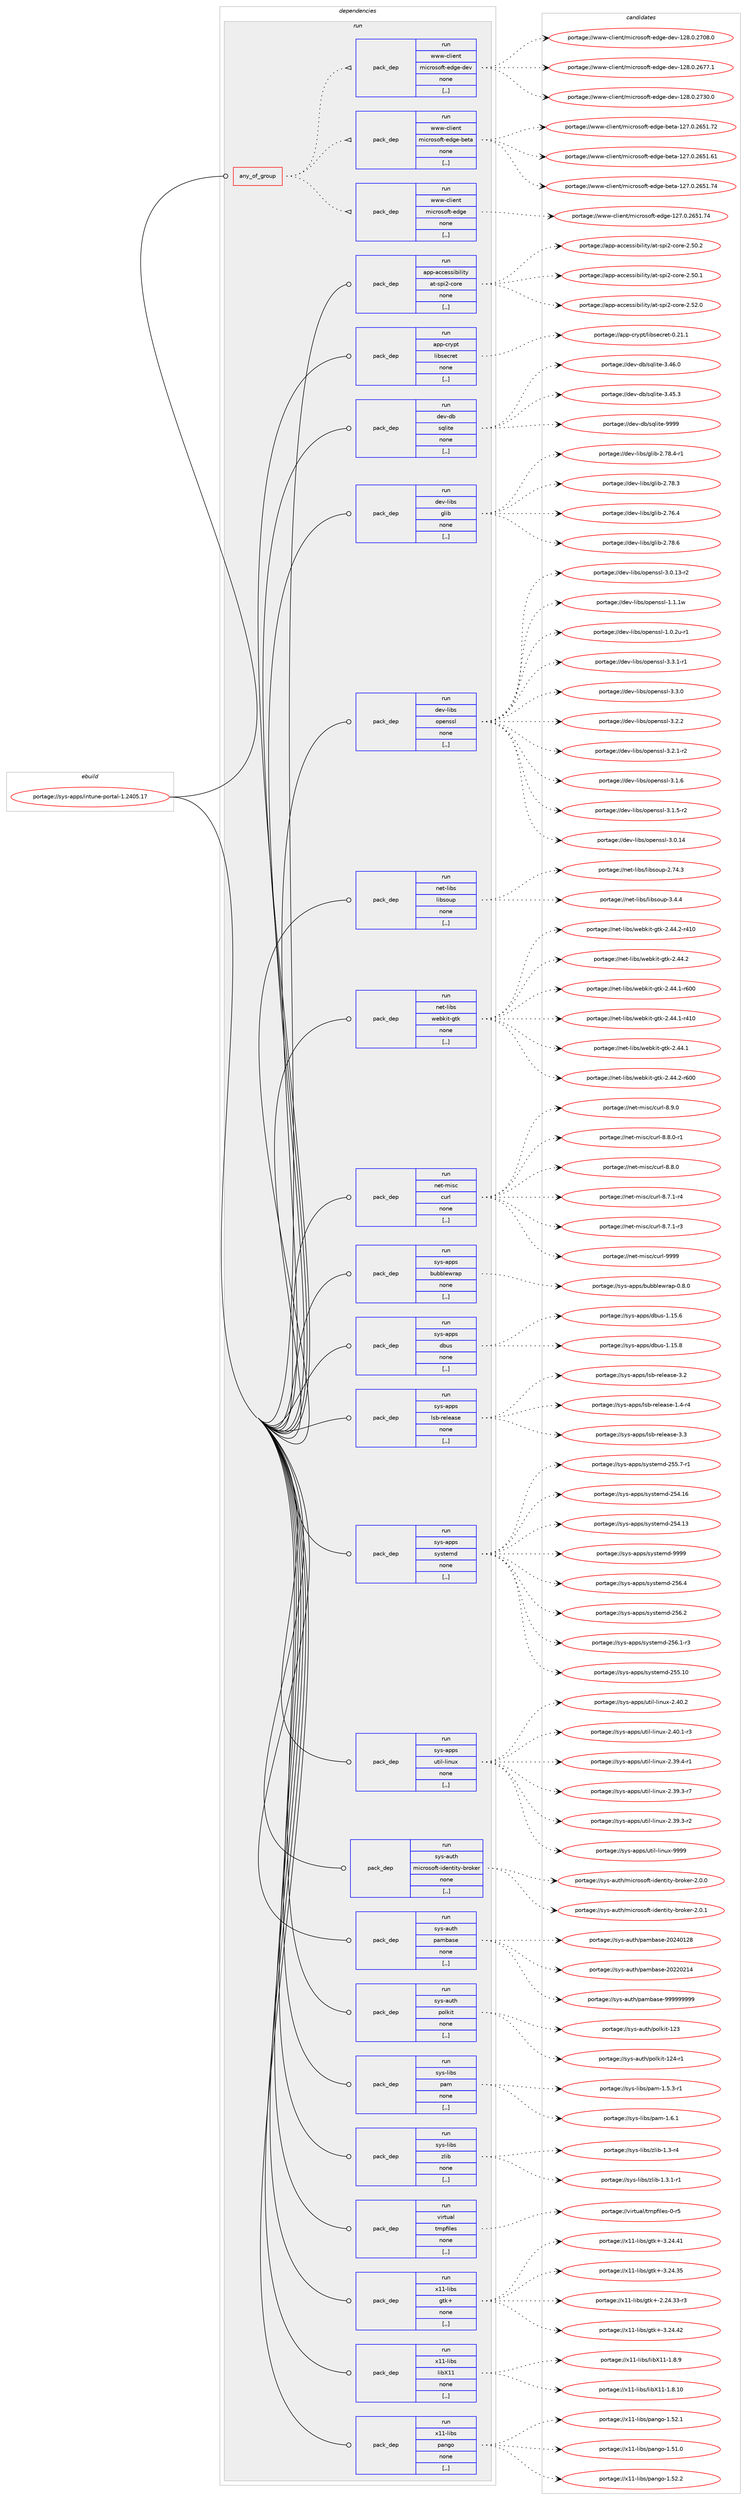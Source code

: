 digraph prolog {

# *************
# Graph options
# *************

newrank=true;
concentrate=true;
compound=true;
graph [rankdir=LR,fontname=Helvetica,fontsize=10,ranksep=1.5];#, ranksep=2.5, nodesep=0.2];
edge  [arrowhead=vee];
node  [fontname=Helvetica,fontsize=10];

# **********
# The ebuild
# **********

subgraph cluster_leftcol {
color=gray;
label=<<i>ebuild</i>>;
id [label="portage://sys-apps/intune-portal-1.2405.17", color=red, width=4, href="../sys-apps/intune-portal-1.2405.17.svg"];
}

# ****************
# The dependencies
# ****************

subgraph cluster_midcol {
color=gray;
label=<<i>dependencies</i>>;
subgraph cluster_compile {
fillcolor="#eeeeee";
style=filled;
label=<<i>compile</i>>;
}
subgraph cluster_compileandrun {
fillcolor="#eeeeee";
style=filled;
label=<<i>compile and run</i>>;
}
subgraph cluster_run {
fillcolor="#eeeeee";
style=filled;
label=<<i>run</i>>;
subgraph any2698 {
dependency420858 [label=<<TABLE BORDER="0" CELLBORDER="1" CELLSPACING="0" CELLPADDING="4"><TR><TD CELLPADDING="10">any_of_group</TD></TR></TABLE>>, shape=none, color=red];subgraph pack306710 {
dependency420859 [label=<<TABLE BORDER="0" CELLBORDER="1" CELLSPACING="0" CELLPADDING="4" WIDTH="220"><TR><TD ROWSPAN="6" CELLPADDING="30">pack_dep</TD></TR><TR><TD WIDTH="110">run</TD></TR><TR><TD>www-client</TD></TR><TR><TD>microsoft-edge</TD></TR><TR><TD>none</TD></TR><TR><TD>[,,]</TD></TR></TABLE>>, shape=none, color=blue];
}
dependency420858:e -> dependency420859:w [weight=20,style="dotted",arrowhead="oinv"];
subgraph pack306711 {
dependency420860 [label=<<TABLE BORDER="0" CELLBORDER="1" CELLSPACING="0" CELLPADDING="4" WIDTH="220"><TR><TD ROWSPAN="6" CELLPADDING="30">pack_dep</TD></TR><TR><TD WIDTH="110">run</TD></TR><TR><TD>www-client</TD></TR><TR><TD>microsoft-edge-beta</TD></TR><TR><TD>none</TD></TR><TR><TD>[,,]</TD></TR></TABLE>>, shape=none, color=blue];
}
dependency420858:e -> dependency420860:w [weight=20,style="dotted",arrowhead="oinv"];
subgraph pack306712 {
dependency420861 [label=<<TABLE BORDER="0" CELLBORDER="1" CELLSPACING="0" CELLPADDING="4" WIDTH="220"><TR><TD ROWSPAN="6" CELLPADDING="30">pack_dep</TD></TR><TR><TD WIDTH="110">run</TD></TR><TR><TD>www-client</TD></TR><TR><TD>microsoft-edge-dev</TD></TR><TR><TD>none</TD></TR><TR><TD>[,,]</TD></TR></TABLE>>, shape=none, color=blue];
}
dependency420858:e -> dependency420861:w [weight=20,style="dotted",arrowhead="oinv"];
}
id:e -> dependency420858:w [weight=20,style="solid",arrowhead="odot"];
subgraph pack306713 {
dependency420862 [label=<<TABLE BORDER="0" CELLBORDER="1" CELLSPACING="0" CELLPADDING="4" WIDTH="220"><TR><TD ROWSPAN="6" CELLPADDING="30">pack_dep</TD></TR><TR><TD WIDTH="110">run</TD></TR><TR><TD>app-accessibility</TD></TR><TR><TD>at-spi2-core</TD></TR><TR><TD>none</TD></TR><TR><TD>[,,]</TD></TR></TABLE>>, shape=none, color=blue];
}
id:e -> dependency420862:w [weight=20,style="solid",arrowhead="odot"];
subgraph pack306714 {
dependency420863 [label=<<TABLE BORDER="0" CELLBORDER="1" CELLSPACING="0" CELLPADDING="4" WIDTH="220"><TR><TD ROWSPAN="6" CELLPADDING="30">pack_dep</TD></TR><TR><TD WIDTH="110">run</TD></TR><TR><TD>app-crypt</TD></TR><TR><TD>libsecret</TD></TR><TR><TD>none</TD></TR><TR><TD>[,,]</TD></TR></TABLE>>, shape=none, color=blue];
}
id:e -> dependency420863:w [weight=20,style="solid",arrowhead="odot"];
subgraph pack306715 {
dependency420864 [label=<<TABLE BORDER="0" CELLBORDER="1" CELLSPACING="0" CELLPADDING="4" WIDTH="220"><TR><TD ROWSPAN="6" CELLPADDING="30">pack_dep</TD></TR><TR><TD WIDTH="110">run</TD></TR><TR><TD>dev-db</TD></TR><TR><TD>sqlite</TD></TR><TR><TD>none</TD></TR><TR><TD>[,,]</TD></TR></TABLE>>, shape=none, color=blue];
}
id:e -> dependency420864:w [weight=20,style="solid",arrowhead="odot"];
subgraph pack306716 {
dependency420865 [label=<<TABLE BORDER="0" CELLBORDER="1" CELLSPACING="0" CELLPADDING="4" WIDTH="220"><TR><TD ROWSPAN="6" CELLPADDING="30">pack_dep</TD></TR><TR><TD WIDTH="110">run</TD></TR><TR><TD>dev-libs</TD></TR><TR><TD>glib</TD></TR><TR><TD>none</TD></TR><TR><TD>[,,]</TD></TR></TABLE>>, shape=none, color=blue];
}
id:e -> dependency420865:w [weight=20,style="solid",arrowhead="odot"];
subgraph pack306717 {
dependency420866 [label=<<TABLE BORDER="0" CELLBORDER="1" CELLSPACING="0" CELLPADDING="4" WIDTH="220"><TR><TD ROWSPAN="6" CELLPADDING="30">pack_dep</TD></TR><TR><TD WIDTH="110">run</TD></TR><TR><TD>dev-libs</TD></TR><TR><TD>openssl</TD></TR><TR><TD>none</TD></TR><TR><TD>[,,]</TD></TR></TABLE>>, shape=none, color=blue];
}
id:e -> dependency420866:w [weight=20,style="solid",arrowhead="odot"];
subgraph pack306718 {
dependency420867 [label=<<TABLE BORDER="0" CELLBORDER="1" CELLSPACING="0" CELLPADDING="4" WIDTH="220"><TR><TD ROWSPAN="6" CELLPADDING="30">pack_dep</TD></TR><TR><TD WIDTH="110">run</TD></TR><TR><TD>net-libs</TD></TR><TR><TD>libsoup</TD></TR><TR><TD>none</TD></TR><TR><TD>[,,]</TD></TR></TABLE>>, shape=none, color=blue];
}
id:e -> dependency420867:w [weight=20,style="solid",arrowhead="odot"];
subgraph pack306719 {
dependency420868 [label=<<TABLE BORDER="0" CELLBORDER="1" CELLSPACING="0" CELLPADDING="4" WIDTH="220"><TR><TD ROWSPAN="6" CELLPADDING="30">pack_dep</TD></TR><TR><TD WIDTH="110">run</TD></TR><TR><TD>net-libs</TD></TR><TR><TD>webkit-gtk</TD></TR><TR><TD>none</TD></TR><TR><TD>[,,]</TD></TR></TABLE>>, shape=none, color=blue];
}
id:e -> dependency420868:w [weight=20,style="solid",arrowhead="odot"];
subgraph pack306720 {
dependency420869 [label=<<TABLE BORDER="0" CELLBORDER="1" CELLSPACING="0" CELLPADDING="4" WIDTH="220"><TR><TD ROWSPAN="6" CELLPADDING="30">pack_dep</TD></TR><TR><TD WIDTH="110">run</TD></TR><TR><TD>net-misc</TD></TR><TR><TD>curl</TD></TR><TR><TD>none</TD></TR><TR><TD>[,,]</TD></TR></TABLE>>, shape=none, color=blue];
}
id:e -> dependency420869:w [weight=20,style="solid",arrowhead="odot"];
subgraph pack306721 {
dependency420870 [label=<<TABLE BORDER="0" CELLBORDER="1" CELLSPACING="0" CELLPADDING="4" WIDTH="220"><TR><TD ROWSPAN="6" CELLPADDING="30">pack_dep</TD></TR><TR><TD WIDTH="110">run</TD></TR><TR><TD>sys-apps</TD></TR><TR><TD>bubblewrap</TD></TR><TR><TD>none</TD></TR><TR><TD>[,,]</TD></TR></TABLE>>, shape=none, color=blue];
}
id:e -> dependency420870:w [weight=20,style="solid",arrowhead="odot"];
subgraph pack306722 {
dependency420871 [label=<<TABLE BORDER="0" CELLBORDER="1" CELLSPACING="0" CELLPADDING="4" WIDTH="220"><TR><TD ROWSPAN="6" CELLPADDING="30">pack_dep</TD></TR><TR><TD WIDTH="110">run</TD></TR><TR><TD>sys-apps</TD></TR><TR><TD>dbus</TD></TR><TR><TD>none</TD></TR><TR><TD>[,,]</TD></TR></TABLE>>, shape=none, color=blue];
}
id:e -> dependency420871:w [weight=20,style="solid",arrowhead="odot"];
subgraph pack306723 {
dependency420872 [label=<<TABLE BORDER="0" CELLBORDER="1" CELLSPACING="0" CELLPADDING="4" WIDTH="220"><TR><TD ROWSPAN="6" CELLPADDING="30">pack_dep</TD></TR><TR><TD WIDTH="110">run</TD></TR><TR><TD>sys-apps</TD></TR><TR><TD>lsb-release</TD></TR><TR><TD>none</TD></TR><TR><TD>[,,]</TD></TR></TABLE>>, shape=none, color=blue];
}
id:e -> dependency420872:w [weight=20,style="solid",arrowhead="odot"];
subgraph pack306724 {
dependency420873 [label=<<TABLE BORDER="0" CELLBORDER="1" CELLSPACING="0" CELLPADDING="4" WIDTH="220"><TR><TD ROWSPAN="6" CELLPADDING="30">pack_dep</TD></TR><TR><TD WIDTH="110">run</TD></TR><TR><TD>sys-apps</TD></TR><TR><TD>systemd</TD></TR><TR><TD>none</TD></TR><TR><TD>[,,]</TD></TR></TABLE>>, shape=none, color=blue];
}
id:e -> dependency420873:w [weight=20,style="solid",arrowhead="odot"];
subgraph pack306725 {
dependency420874 [label=<<TABLE BORDER="0" CELLBORDER="1" CELLSPACING="0" CELLPADDING="4" WIDTH="220"><TR><TD ROWSPAN="6" CELLPADDING="30">pack_dep</TD></TR><TR><TD WIDTH="110">run</TD></TR><TR><TD>sys-apps</TD></TR><TR><TD>util-linux</TD></TR><TR><TD>none</TD></TR><TR><TD>[,,]</TD></TR></TABLE>>, shape=none, color=blue];
}
id:e -> dependency420874:w [weight=20,style="solid",arrowhead="odot"];
subgraph pack306726 {
dependency420875 [label=<<TABLE BORDER="0" CELLBORDER="1" CELLSPACING="0" CELLPADDING="4" WIDTH="220"><TR><TD ROWSPAN="6" CELLPADDING="30">pack_dep</TD></TR><TR><TD WIDTH="110">run</TD></TR><TR><TD>sys-auth</TD></TR><TR><TD>microsoft-identity-broker</TD></TR><TR><TD>none</TD></TR><TR><TD>[,,]</TD></TR></TABLE>>, shape=none, color=blue];
}
id:e -> dependency420875:w [weight=20,style="solid",arrowhead="odot"];
subgraph pack306727 {
dependency420876 [label=<<TABLE BORDER="0" CELLBORDER="1" CELLSPACING="0" CELLPADDING="4" WIDTH="220"><TR><TD ROWSPAN="6" CELLPADDING="30">pack_dep</TD></TR><TR><TD WIDTH="110">run</TD></TR><TR><TD>sys-auth</TD></TR><TR><TD>pambase</TD></TR><TR><TD>none</TD></TR><TR><TD>[,,]</TD></TR></TABLE>>, shape=none, color=blue];
}
id:e -> dependency420876:w [weight=20,style="solid",arrowhead="odot"];
subgraph pack306728 {
dependency420877 [label=<<TABLE BORDER="0" CELLBORDER="1" CELLSPACING="0" CELLPADDING="4" WIDTH="220"><TR><TD ROWSPAN="6" CELLPADDING="30">pack_dep</TD></TR><TR><TD WIDTH="110">run</TD></TR><TR><TD>sys-auth</TD></TR><TR><TD>polkit</TD></TR><TR><TD>none</TD></TR><TR><TD>[,,]</TD></TR></TABLE>>, shape=none, color=blue];
}
id:e -> dependency420877:w [weight=20,style="solid",arrowhead="odot"];
subgraph pack306729 {
dependency420878 [label=<<TABLE BORDER="0" CELLBORDER="1" CELLSPACING="0" CELLPADDING="4" WIDTH="220"><TR><TD ROWSPAN="6" CELLPADDING="30">pack_dep</TD></TR><TR><TD WIDTH="110">run</TD></TR><TR><TD>sys-libs</TD></TR><TR><TD>pam</TD></TR><TR><TD>none</TD></TR><TR><TD>[,,]</TD></TR></TABLE>>, shape=none, color=blue];
}
id:e -> dependency420878:w [weight=20,style="solid",arrowhead="odot"];
subgraph pack306730 {
dependency420879 [label=<<TABLE BORDER="0" CELLBORDER="1" CELLSPACING="0" CELLPADDING="4" WIDTH="220"><TR><TD ROWSPAN="6" CELLPADDING="30">pack_dep</TD></TR><TR><TD WIDTH="110">run</TD></TR><TR><TD>sys-libs</TD></TR><TR><TD>zlib</TD></TR><TR><TD>none</TD></TR><TR><TD>[,,]</TD></TR></TABLE>>, shape=none, color=blue];
}
id:e -> dependency420879:w [weight=20,style="solid",arrowhead="odot"];
subgraph pack306731 {
dependency420880 [label=<<TABLE BORDER="0" CELLBORDER="1" CELLSPACING="0" CELLPADDING="4" WIDTH="220"><TR><TD ROWSPAN="6" CELLPADDING="30">pack_dep</TD></TR><TR><TD WIDTH="110">run</TD></TR><TR><TD>virtual</TD></TR><TR><TD>tmpfiles</TD></TR><TR><TD>none</TD></TR><TR><TD>[,,]</TD></TR></TABLE>>, shape=none, color=blue];
}
id:e -> dependency420880:w [weight=20,style="solid",arrowhead="odot"];
subgraph pack306732 {
dependency420881 [label=<<TABLE BORDER="0" CELLBORDER="1" CELLSPACING="0" CELLPADDING="4" WIDTH="220"><TR><TD ROWSPAN="6" CELLPADDING="30">pack_dep</TD></TR><TR><TD WIDTH="110">run</TD></TR><TR><TD>x11-libs</TD></TR><TR><TD>gtk+</TD></TR><TR><TD>none</TD></TR><TR><TD>[,,]</TD></TR></TABLE>>, shape=none, color=blue];
}
id:e -> dependency420881:w [weight=20,style="solid",arrowhead="odot"];
subgraph pack306733 {
dependency420882 [label=<<TABLE BORDER="0" CELLBORDER="1" CELLSPACING="0" CELLPADDING="4" WIDTH="220"><TR><TD ROWSPAN="6" CELLPADDING="30">pack_dep</TD></TR><TR><TD WIDTH="110">run</TD></TR><TR><TD>x11-libs</TD></TR><TR><TD>libX11</TD></TR><TR><TD>none</TD></TR><TR><TD>[,,]</TD></TR></TABLE>>, shape=none, color=blue];
}
id:e -> dependency420882:w [weight=20,style="solid",arrowhead="odot"];
subgraph pack306734 {
dependency420883 [label=<<TABLE BORDER="0" CELLBORDER="1" CELLSPACING="0" CELLPADDING="4" WIDTH="220"><TR><TD ROWSPAN="6" CELLPADDING="30">pack_dep</TD></TR><TR><TD WIDTH="110">run</TD></TR><TR><TD>x11-libs</TD></TR><TR><TD>pango</TD></TR><TR><TD>none</TD></TR><TR><TD>[,,]</TD></TR></TABLE>>, shape=none, color=blue];
}
id:e -> dependency420883:w [weight=20,style="solid",arrowhead="odot"];
}
}

# **************
# The candidates
# **************

subgraph cluster_choices {
rank=same;
color=gray;
label=<<i>candidates</i>>;

subgraph choice306710 {
color=black;
nodesep=1;
choice11911911945991081051011101164710910599114111115111102116451011001031014549505546484650545349465552 [label="portage://www-client/microsoft-edge-127.0.2651.74", color=red, width=4,href="../www-client/microsoft-edge-127.0.2651.74.svg"];
dependency420859:e -> choice11911911945991081051011101164710910599114111115111102116451011001031014549505546484650545349465552:w [style=dotted,weight="100"];
}
subgraph choice306711 {
color=black;
nodesep=1;
choice11911911945991081051011101164710910599114111115111102116451011001031014598101116974549505546484650545349465552 [label="portage://www-client/microsoft-edge-beta-127.0.2651.74", color=red, width=4,href="../www-client/microsoft-edge-beta-127.0.2651.74.svg"];
choice11911911945991081051011101164710910599114111115111102116451011001031014598101116974549505546484650545349465550 [label="portage://www-client/microsoft-edge-beta-127.0.2651.72", color=red, width=4,href="../www-client/microsoft-edge-beta-127.0.2651.72.svg"];
choice11911911945991081051011101164710910599114111115111102116451011001031014598101116974549505546484650545349465449 [label="portage://www-client/microsoft-edge-beta-127.0.2651.61", color=red, width=4,href="../www-client/microsoft-edge-beta-127.0.2651.61.svg"];
dependency420860:e -> choice11911911945991081051011101164710910599114111115111102116451011001031014598101116974549505546484650545349465552:w [style=dotted,weight="100"];
dependency420860:e -> choice11911911945991081051011101164710910599114111115111102116451011001031014598101116974549505546484650545349465550:w [style=dotted,weight="100"];
dependency420860:e -> choice11911911945991081051011101164710910599114111115111102116451011001031014598101116974549505546484650545349465449:w [style=dotted,weight="100"];
}
subgraph choice306712 {
color=black;
nodesep=1;
choice11911911945991081051011101164710910599114111115111102116451011001031014510010111845495056464846505551484648 [label="portage://www-client/microsoft-edge-dev-128.0.2730.0", color=red, width=4,href="../www-client/microsoft-edge-dev-128.0.2730.0.svg"];
choice11911911945991081051011101164710910599114111115111102116451011001031014510010111845495056464846505548564648 [label="portage://www-client/microsoft-edge-dev-128.0.2708.0", color=red, width=4,href="../www-client/microsoft-edge-dev-128.0.2708.0.svg"];
choice11911911945991081051011101164710910599114111115111102116451011001031014510010111845495056464846505455554649 [label="portage://www-client/microsoft-edge-dev-128.0.2677.1", color=red, width=4,href="../www-client/microsoft-edge-dev-128.0.2677.1.svg"];
dependency420861:e -> choice11911911945991081051011101164710910599114111115111102116451011001031014510010111845495056464846505551484648:w [style=dotted,weight="100"];
dependency420861:e -> choice11911911945991081051011101164710910599114111115111102116451011001031014510010111845495056464846505548564648:w [style=dotted,weight="100"];
dependency420861:e -> choice11911911945991081051011101164710910599114111115111102116451011001031014510010111845495056464846505455554649:w [style=dotted,weight="100"];
}
subgraph choice306713 {
color=black;
nodesep=1;
choice97112112459799991011151151059810510810511612147971164511511210550459911111410145504653504648 [label="portage://app-accessibility/at-spi2-core-2.52.0", color=red, width=4,href="../app-accessibility/at-spi2-core-2.52.0.svg"];
choice97112112459799991011151151059810510810511612147971164511511210550459911111410145504653484650 [label="portage://app-accessibility/at-spi2-core-2.50.2", color=red, width=4,href="../app-accessibility/at-spi2-core-2.50.2.svg"];
choice97112112459799991011151151059810510810511612147971164511511210550459911111410145504653484649 [label="portage://app-accessibility/at-spi2-core-2.50.1", color=red, width=4,href="../app-accessibility/at-spi2-core-2.50.1.svg"];
dependency420862:e -> choice97112112459799991011151151059810510810511612147971164511511210550459911111410145504653504648:w [style=dotted,weight="100"];
dependency420862:e -> choice97112112459799991011151151059810510810511612147971164511511210550459911111410145504653484650:w [style=dotted,weight="100"];
dependency420862:e -> choice97112112459799991011151151059810510810511612147971164511511210550459911111410145504653484649:w [style=dotted,weight="100"];
}
subgraph choice306714 {
color=black;
nodesep=1;
choice97112112459911412111211647108105981151019911410111645484650494649 [label="portage://app-crypt/libsecret-0.21.1", color=red, width=4,href="../app-crypt/libsecret-0.21.1.svg"];
dependency420863:e -> choice97112112459911412111211647108105981151019911410111645484650494649:w [style=dotted,weight="100"];
}
subgraph choice306715 {
color=black;
nodesep=1;
choice1001011184510098471151131081051161014557575757 [label="portage://dev-db/sqlite-9999", color=red, width=4,href="../dev-db/sqlite-9999.svg"];
choice10010111845100984711511310810511610145514652544648 [label="portage://dev-db/sqlite-3.46.0", color=red, width=4,href="../dev-db/sqlite-3.46.0.svg"];
choice10010111845100984711511310810511610145514652534651 [label="portage://dev-db/sqlite-3.45.3", color=red, width=4,href="../dev-db/sqlite-3.45.3.svg"];
dependency420864:e -> choice1001011184510098471151131081051161014557575757:w [style=dotted,weight="100"];
dependency420864:e -> choice10010111845100984711511310810511610145514652544648:w [style=dotted,weight="100"];
dependency420864:e -> choice10010111845100984711511310810511610145514652534651:w [style=dotted,weight="100"];
}
subgraph choice306716 {
color=black;
nodesep=1;
choice1001011184510810598115471031081059845504655564654 [label="portage://dev-libs/glib-2.78.6", color=red, width=4,href="../dev-libs/glib-2.78.6.svg"];
choice10010111845108105981154710310810598455046555646524511449 [label="portage://dev-libs/glib-2.78.4-r1", color=red, width=4,href="../dev-libs/glib-2.78.4-r1.svg"];
choice1001011184510810598115471031081059845504655564651 [label="portage://dev-libs/glib-2.78.3", color=red, width=4,href="../dev-libs/glib-2.78.3.svg"];
choice1001011184510810598115471031081059845504655544652 [label="portage://dev-libs/glib-2.76.4", color=red, width=4,href="../dev-libs/glib-2.76.4.svg"];
dependency420865:e -> choice1001011184510810598115471031081059845504655564654:w [style=dotted,weight="100"];
dependency420865:e -> choice10010111845108105981154710310810598455046555646524511449:w [style=dotted,weight="100"];
dependency420865:e -> choice1001011184510810598115471031081059845504655564651:w [style=dotted,weight="100"];
dependency420865:e -> choice1001011184510810598115471031081059845504655544652:w [style=dotted,weight="100"];
}
subgraph choice306717 {
color=black;
nodesep=1;
choice1001011184510810598115471111121011101151151084551465146494511449 [label="portage://dev-libs/openssl-3.3.1-r1", color=red, width=4,href="../dev-libs/openssl-3.3.1-r1.svg"];
choice100101118451081059811547111112101110115115108455146514648 [label="portage://dev-libs/openssl-3.3.0", color=red, width=4,href="../dev-libs/openssl-3.3.0.svg"];
choice100101118451081059811547111112101110115115108455146504650 [label="portage://dev-libs/openssl-3.2.2", color=red, width=4,href="../dev-libs/openssl-3.2.2.svg"];
choice1001011184510810598115471111121011101151151084551465046494511450 [label="portage://dev-libs/openssl-3.2.1-r2", color=red, width=4,href="../dev-libs/openssl-3.2.1-r2.svg"];
choice100101118451081059811547111112101110115115108455146494654 [label="portage://dev-libs/openssl-3.1.6", color=red, width=4,href="../dev-libs/openssl-3.1.6.svg"];
choice1001011184510810598115471111121011101151151084551464946534511450 [label="portage://dev-libs/openssl-3.1.5-r2", color=red, width=4,href="../dev-libs/openssl-3.1.5-r2.svg"];
choice10010111845108105981154711111210111011511510845514648464952 [label="portage://dev-libs/openssl-3.0.14", color=red, width=4,href="../dev-libs/openssl-3.0.14.svg"];
choice100101118451081059811547111112101110115115108455146484649514511450 [label="portage://dev-libs/openssl-3.0.13-r2", color=red, width=4,href="../dev-libs/openssl-3.0.13-r2.svg"];
choice100101118451081059811547111112101110115115108454946494649119 [label="portage://dev-libs/openssl-1.1.1w", color=red, width=4,href="../dev-libs/openssl-1.1.1w.svg"];
choice1001011184510810598115471111121011101151151084549464846501174511449 [label="portage://dev-libs/openssl-1.0.2u-r1", color=red, width=4,href="../dev-libs/openssl-1.0.2u-r1.svg"];
dependency420866:e -> choice1001011184510810598115471111121011101151151084551465146494511449:w [style=dotted,weight="100"];
dependency420866:e -> choice100101118451081059811547111112101110115115108455146514648:w [style=dotted,weight="100"];
dependency420866:e -> choice100101118451081059811547111112101110115115108455146504650:w [style=dotted,weight="100"];
dependency420866:e -> choice1001011184510810598115471111121011101151151084551465046494511450:w [style=dotted,weight="100"];
dependency420866:e -> choice100101118451081059811547111112101110115115108455146494654:w [style=dotted,weight="100"];
dependency420866:e -> choice1001011184510810598115471111121011101151151084551464946534511450:w [style=dotted,weight="100"];
dependency420866:e -> choice10010111845108105981154711111210111011511510845514648464952:w [style=dotted,weight="100"];
dependency420866:e -> choice100101118451081059811547111112101110115115108455146484649514511450:w [style=dotted,weight="100"];
dependency420866:e -> choice100101118451081059811547111112101110115115108454946494649119:w [style=dotted,weight="100"];
dependency420866:e -> choice1001011184510810598115471111121011101151151084549464846501174511449:w [style=dotted,weight="100"];
}
subgraph choice306718 {
color=black;
nodesep=1;
choice11010111645108105981154710810598115111117112455146524652 [label="portage://net-libs/libsoup-3.4.4", color=red, width=4,href="../net-libs/libsoup-3.4.4.svg"];
choice1101011164510810598115471081059811511111711245504655524651 [label="portage://net-libs/libsoup-2.74.3", color=red, width=4,href="../net-libs/libsoup-2.74.3.svg"];
dependency420867:e -> choice11010111645108105981154710810598115111117112455146524652:w [style=dotted,weight="100"];
dependency420867:e -> choice1101011164510810598115471081059811511111711245504655524651:w [style=dotted,weight="100"];
}
subgraph choice306719 {
color=black;
nodesep=1;
choice11010111645108105981154711910198107105116451031161074550465252465045114544848 [label="portage://net-libs/webkit-gtk-2.44.2-r600", color=red, width=4,href="../net-libs/webkit-gtk-2.44.2-r600.svg"];
choice11010111645108105981154711910198107105116451031161074550465252465045114524948 [label="portage://net-libs/webkit-gtk-2.44.2-r410", color=red, width=4,href="../net-libs/webkit-gtk-2.44.2-r410.svg"];
choice110101116451081059811547119101981071051164510311610745504652524650 [label="portage://net-libs/webkit-gtk-2.44.2", color=red, width=4,href="../net-libs/webkit-gtk-2.44.2.svg"];
choice11010111645108105981154711910198107105116451031161074550465252464945114544848 [label="portage://net-libs/webkit-gtk-2.44.1-r600", color=red, width=4,href="../net-libs/webkit-gtk-2.44.1-r600.svg"];
choice11010111645108105981154711910198107105116451031161074550465252464945114524948 [label="portage://net-libs/webkit-gtk-2.44.1-r410", color=red, width=4,href="../net-libs/webkit-gtk-2.44.1-r410.svg"];
choice110101116451081059811547119101981071051164510311610745504652524649 [label="portage://net-libs/webkit-gtk-2.44.1", color=red, width=4,href="../net-libs/webkit-gtk-2.44.1.svg"];
dependency420868:e -> choice11010111645108105981154711910198107105116451031161074550465252465045114544848:w [style=dotted,weight="100"];
dependency420868:e -> choice11010111645108105981154711910198107105116451031161074550465252465045114524948:w [style=dotted,weight="100"];
dependency420868:e -> choice110101116451081059811547119101981071051164510311610745504652524650:w [style=dotted,weight="100"];
dependency420868:e -> choice11010111645108105981154711910198107105116451031161074550465252464945114544848:w [style=dotted,weight="100"];
dependency420868:e -> choice11010111645108105981154711910198107105116451031161074550465252464945114524948:w [style=dotted,weight="100"];
dependency420868:e -> choice110101116451081059811547119101981071051164510311610745504652524649:w [style=dotted,weight="100"];
}
subgraph choice306720 {
color=black;
nodesep=1;
choice110101116451091051159947991171141084557575757 [label="portage://net-misc/curl-9999", color=red, width=4,href="../net-misc/curl-9999.svg"];
choice11010111645109105115994799117114108455646574648 [label="portage://net-misc/curl-8.9.0", color=red, width=4,href="../net-misc/curl-8.9.0.svg"];
choice110101116451091051159947991171141084556465646484511449 [label="portage://net-misc/curl-8.8.0-r1", color=red, width=4,href="../net-misc/curl-8.8.0-r1.svg"];
choice11010111645109105115994799117114108455646564648 [label="portage://net-misc/curl-8.8.0", color=red, width=4,href="../net-misc/curl-8.8.0.svg"];
choice110101116451091051159947991171141084556465546494511452 [label="portage://net-misc/curl-8.7.1-r4", color=red, width=4,href="../net-misc/curl-8.7.1-r4.svg"];
choice110101116451091051159947991171141084556465546494511451 [label="portage://net-misc/curl-8.7.1-r3", color=red, width=4,href="../net-misc/curl-8.7.1-r3.svg"];
dependency420869:e -> choice110101116451091051159947991171141084557575757:w [style=dotted,weight="100"];
dependency420869:e -> choice11010111645109105115994799117114108455646574648:w [style=dotted,weight="100"];
dependency420869:e -> choice110101116451091051159947991171141084556465646484511449:w [style=dotted,weight="100"];
dependency420869:e -> choice11010111645109105115994799117114108455646564648:w [style=dotted,weight="100"];
dependency420869:e -> choice110101116451091051159947991171141084556465546494511452:w [style=dotted,weight="100"];
dependency420869:e -> choice110101116451091051159947991171141084556465546494511451:w [style=dotted,weight="100"];
}
subgraph choice306721 {
color=black;
nodesep=1;
choice11512111545971121121154798117989810810111911497112454846564648 [label="portage://sys-apps/bubblewrap-0.8.0", color=red, width=4,href="../sys-apps/bubblewrap-0.8.0.svg"];
dependency420870:e -> choice11512111545971121121154798117989810810111911497112454846564648:w [style=dotted,weight="100"];
}
subgraph choice306722 {
color=black;
nodesep=1;
choice1151211154597112112115471009811711545494649534656 [label="portage://sys-apps/dbus-1.15.8", color=red, width=4,href="../sys-apps/dbus-1.15.8.svg"];
choice1151211154597112112115471009811711545494649534654 [label="portage://sys-apps/dbus-1.15.6", color=red, width=4,href="../sys-apps/dbus-1.15.6.svg"];
dependency420871:e -> choice1151211154597112112115471009811711545494649534656:w [style=dotted,weight="100"];
dependency420871:e -> choice1151211154597112112115471009811711545494649534654:w [style=dotted,weight="100"];
}
subgraph choice306723 {
color=black;
nodesep=1;
choice11512111545971121121154710811598451141011081019711510145514651 [label="portage://sys-apps/lsb-release-3.3", color=red, width=4,href="../sys-apps/lsb-release-3.3.svg"];
choice11512111545971121121154710811598451141011081019711510145514650 [label="portage://sys-apps/lsb-release-3.2", color=red, width=4,href="../sys-apps/lsb-release-3.2.svg"];
choice115121115459711211211547108115984511410110810197115101454946524511452 [label="portage://sys-apps/lsb-release-1.4-r4", color=red, width=4,href="../sys-apps/lsb-release-1.4-r4.svg"];
dependency420872:e -> choice11512111545971121121154710811598451141011081019711510145514651:w [style=dotted,weight="100"];
dependency420872:e -> choice11512111545971121121154710811598451141011081019711510145514650:w [style=dotted,weight="100"];
dependency420872:e -> choice115121115459711211211547108115984511410110810197115101454946524511452:w [style=dotted,weight="100"];
}
subgraph choice306724 {
color=black;
nodesep=1;
choice1151211154597112112115471151211151161011091004557575757 [label="portage://sys-apps/systemd-9999", color=red, width=4,href="../sys-apps/systemd-9999.svg"];
choice115121115459711211211547115121115116101109100455053544652 [label="portage://sys-apps/systemd-256.4", color=red, width=4,href="../sys-apps/systemd-256.4.svg"];
choice115121115459711211211547115121115116101109100455053544650 [label="portage://sys-apps/systemd-256.2", color=red, width=4,href="../sys-apps/systemd-256.2.svg"];
choice1151211154597112112115471151211151161011091004550535446494511451 [label="portage://sys-apps/systemd-256.1-r3", color=red, width=4,href="../sys-apps/systemd-256.1-r3.svg"];
choice11512111545971121121154711512111511610110910045505353464948 [label="portage://sys-apps/systemd-255.10", color=red, width=4,href="../sys-apps/systemd-255.10.svg"];
choice1151211154597112112115471151211151161011091004550535346554511449 [label="portage://sys-apps/systemd-255.7-r1", color=red, width=4,href="../sys-apps/systemd-255.7-r1.svg"];
choice11512111545971121121154711512111511610110910045505352464954 [label="portage://sys-apps/systemd-254.16", color=red, width=4,href="../sys-apps/systemd-254.16.svg"];
choice11512111545971121121154711512111511610110910045505352464951 [label="portage://sys-apps/systemd-254.13", color=red, width=4,href="../sys-apps/systemd-254.13.svg"];
dependency420873:e -> choice1151211154597112112115471151211151161011091004557575757:w [style=dotted,weight="100"];
dependency420873:e -> choice115121115459711211211547115121115116101109100455053544652:w [style=dotted,weight="100"];
dependency420873:e -> choice115121115459711211211547115121115116101109100455053544650:w [style=dotted,weight="100"];
dependency420873:e -> choice1151211154597112112115471151211151161011091004550535446494511451:w [style=dotted,weight="100"];
dependency420873:e -> choice11512111545971121121154711512111511610110910045505353464948:w [style=dotted,weight="100"];
dependency420873:e -> choice1151211154597112112115471151211151161011091004550535346554511449:w [style=dotted,weight="100"];
dependency420873:e -> choice11512111545971121121154711512111511610110910045505352464954:w [style=dotted,weight="100"];
dependency420873:e -> choice11512111545971121121154711512111511610110910045505352464951:w [style=dotted,weight="100"];
}
subgraph choice306725 {
color=black;
nodesep=1;
choice115121115459711211211547117116105108451081051101171204557575757 [label="portage://sys-apps/util-linux-9999", color=red, width=4,href="../sys-apps/util-linux-9999.svg"];
choice1151211154597112112115471171161051084510810511011712045504652484650 [label="portage://sys-apps/util-linux-2.40.2", color=red, width=4,href="../sys-apps/util-linux-2.40.2.svg"];
choice11512111545971121121154711711610510845108105110117120455046524846494511451 [label="portage://sys-apps/util-linux-2.40.1-r3", color=red, width=4,href="../sys-apps/util-linux-2.40.1-r3.svg"];
choice11512111545971121121154711711610510845108105110117120455046515746524511449 [label="portage://sys-apps/util-linux-2.39.4-r1", color=red, width=4,href="../sys-apps/util-linux-2.39.4-r1.svg"];
choice11512111545971121121154711711610510845108105110117120455046515746514511455 [label="portage://sys-apps/util-linux-2.39.3-r7", color=red, width=4,href="../sys-apps/util-linux-2.39.3-r7.svg"];
choice11512111545971121121154711711610510845108105110117120455046515746514511450 [label="portage://sys-apps/util-linux-2.39.3-r2", color=red, width=4,href="../sys-apps/util-linux-2.39.3-r2.svg"];
dependency420874:e -> choice115121115459711211211547117116105108451081051101171204557575757:w [style=dotted,weight="100"];
dependency420874:e -> choice1151211154597112112115471171161051084510810511011712045504652484650:w [style=dotted,weight="100"];
dependency420874:e -> choice11512111545971121121154711711610510845108105110117120455046524846494511451:w [style=dotted,weight="100"];
dependency420874:e -> choice11512111545971121121154711711610510845108105110117120455046515746524511449:w [style=dotted,weight="100"];
dependency420874:e -> choice11512111545971121121154711711610510845108105110117120455046515746514511455:w [style=dotted,weight="100"];
dependency420874:e -> choice11512111545971121121154711711610510845108105110117120455046515746514511450:w [style=dotted,weight="100"];
}
subgraph choice306726 {
color=black;
nodesep=1;
choice11512111545971171161044710910599114111115111102116451051001011101161051161214598114111107101114455046484649 [label="portage://sys-auth/microsoft-identity-broker-2.0.1", color=red, width=4,href="../sys-auth/microsoft-identity-broker-2.0.1.svg"];
choice11512111545971171161044710910599114111115111102116451051001011101161051161214598114111107101114455046484648 [label="portage://sys-auth/microsoft-identity-broker-2.0.0", color=red, width=4,href="../sys-auth/microsoft-identity-broker-2.0.0.svg"];
dependency420875:e -> choice11512111545971171161044710910599114111115111102116451051001011101161051161214598114111107101114455046484649:w [style=dotted,weight="100"];
dependency420875:e -> choice11512111545971171161044710910599114111115111102116451051001011101161051161214598114111107101114455046484648:w [style=dotted,weight="100"];
}
subgraph choice306727 {
color=black;
nodesep=1;
choice11512111545971171161044711297109989711510145575757575757575757 [label="portage://sys-auth/pambase-999999999", color=red, width=4,href="../sys-auth/pambase-999999999.svg"];
choice115121115459711711610447112971099897115101455048505248495056 [label="portage://sys-auth/pambase-20240128", color=red, width=4,href="../sys-auth/pambase-20240128.svg"];
choice115121115459711711610447112971099897115101455048505048504952 [label="portage://sys-auth/pambase-20220214", color=red, width=4,href="../sys-auth/pambase-20220214.svg"];
dependency420876:e -> choice11512111545971171161044711297109989711510145575757575757575757:w [style=dotted,weight="100"];
dependency420876:e -> choice115121115459711711610447112971099897115101455048505248495056:w [style=dotted,weight="100"];
dependency420876:e -> choice115121115459711711610447112971099897115101455048505048504952:w [style=dotted,weight="100"];
}
subgraph choice306728 {
color=black;
nodesep=1;
choice115121115459711711610447112111108107105116454950524511449 [label="portage://sys-auth/polkit-124-r1", color=red, width=4,href="../sys-auth/polkit-124-r1.svg"];
choice11512111545971171161044711211110810710511645495051 [label="portage://sys-auth/polkit-123", color=red, width=4,href="../sys-auth/polkit-123.svg"];
dependency420877:e -> choice115121115459711711610447112111108107105116454950524511449:w [style=dotted,weight="100"];
dependency420877:e -> choice11512111545971171161044711211110810710511645495051:w [style=dotted,weight="100"];
}
subgraph choice306729 {
color=black;
nodesep=1;
choice11512111545108105981154711297109454946544649 [label="portage://sys-libs/pam-1.6.1", color=red, width=4,href="../sys-libs/pam-1.6.1.svg"];
choice115121115451081059811547112971094549465346514511449 [label="portage://sys-libs/pam-1.5.3-r1", color=red, width=4,href="../sys-libs/pam-1.5.3-r1.svg"];
dependency420878:e -> choice11512111545108105981154711297109454946544649:w [style=dotted,weight="100"];
dependency420878:e -> choice115121115451081059811547112971094549465346514511449:w [style=dotted,weight="100"];
}
subgraph choice306730 {
color=black;
nodesep=1;
choice115121115451081059811547122108105984549465146494511449 [label="portage://sys-libs/zlib-1.3.1-r1", color=red, width=4,href="../sys-libs/zlib-1.3.1-r1.svg"];
choice11512111545108105981154712210810598454946514511452 [label="portage://sys-libs/zlib-1.3-r4", color=red, width=4,href="../sys-libs/zlib-1.3-r4.svg"];
dependency420879:e -> choice115121115451081059811547122108105984549465146494511449:w [style=dotted,weight="100"];
dependency420879:e -> choice11512111545108105981154712210810598454946514511452:w [style=dotted,weight="100"];
}
subgraph choice306731 {
color=black;
nodesep=1;
choice118105114116117971084711610911210210510810111545484511453 [label="portage://virtual/tmpfiles-0-r5", color=red, width=4,href="../virtual/tmpfiles-0-r5.svg"];
dependency420880:e -> choice118105114116117971084711610911210210510810111545484511453:w [style=dotted,weight="100"];
}
subgraph choice306732 {
color=black;
nodesep=1;
choice1204949451081059811547103116107434551465052465250 [label="portage://x11-libs/gtk+-3.24.42", color=red, width=4,href="../x11-libs/gtk+-3.24.42.svg"];
choice1204949451081059811547103116107434551465052465249 [label="portage://x11-libs/gtk+-3.24.41", color=red, width=4,href="../x11-libs/gtk+-3.24.41.svg"];
choice1204949451081059811547103116107434551465052465153 [label="portage://x11-libs/gtk+-3.24.35", color=red, width=4,href="../x11-libs/gtk+-3.24.35.svg"];
choice12049494510810598115471031161074345504650524651514511451 [label="portage://x11-libs/gtk+-2.24.33-r3", color=red, width=4,href="../x11-libs/gtk+-2.24.33-r3.svg"];
dependency420881:e -> choice1204949451081059811547103116107434551465052465250:w [style=dotted,weight="100"];
dependency420881:e -> choice1204949451081059811547103116107434551465052465249:w [style=dotted,weight="100"];
dependency420881:e -> choice1204949451081059811547103116107434551465052465153:w [style=dotted,weight="100"];
dependency420881:e -> choice12049494510810598115471031161074345504650524651514511451:w [style=dotted,weight="100"];
}
subgraph choice306733 {
color=black;
nodesep=1;
choice12049494510810598115471081059888494945494656464948 [label="portage://x11-libs/libX11-1.8.10", color=red, width=4,href="../x11-libs/libX11-1.8.10.svg"];
choice120494945108105981154710810598884949454946564657 [label="portage://x11-libs/libX11-1.8.9", color=red, width=4,href="../x11-libs/libX11-1.8.9.svg"];
dependency420882:e -> choice12049494510810598115471081059888494945494656464948:w [style=dotted,weight="100"];
dependency420882:e -> choice120494945108105981154710810598884949454946564657:w [style=dotted,weight="100"];
}
subgraph choice306734 {
color=black;
nodesep=1;
choice12049494510810598115471129711010311145494653504650 [label="portage://x11-libs/pango-1.52.2", color=red, width=4,href="../x11-libs/pango-1.52.2.svg"];
choice12049494510810598115471129711010311145494653504649 [label="portage://x11-libs/pango-1.52.1", color=red, width=4,href="../x11-libs/pango-1.52.1.svg"];
choice12049494510810598115471129711010311145494653494648 [label="portage://x11-libs/pango-1.51.0", color=red, width=4,href="../x11-libs/pango-1.51.0.svg"];
dependency420883:e -> choice12049494510810598115471129711010311145494653504650:w [style=dotted,weight="100"];
dependency420883:e -> choice12049494510810598115471129711010311145494653504649:w [style=dotted,weight="100"];
dependency420883:e -> choice12049494510810598115471129711010311145494653494648:w [style=dotted,weight="100"];
}
}

}
